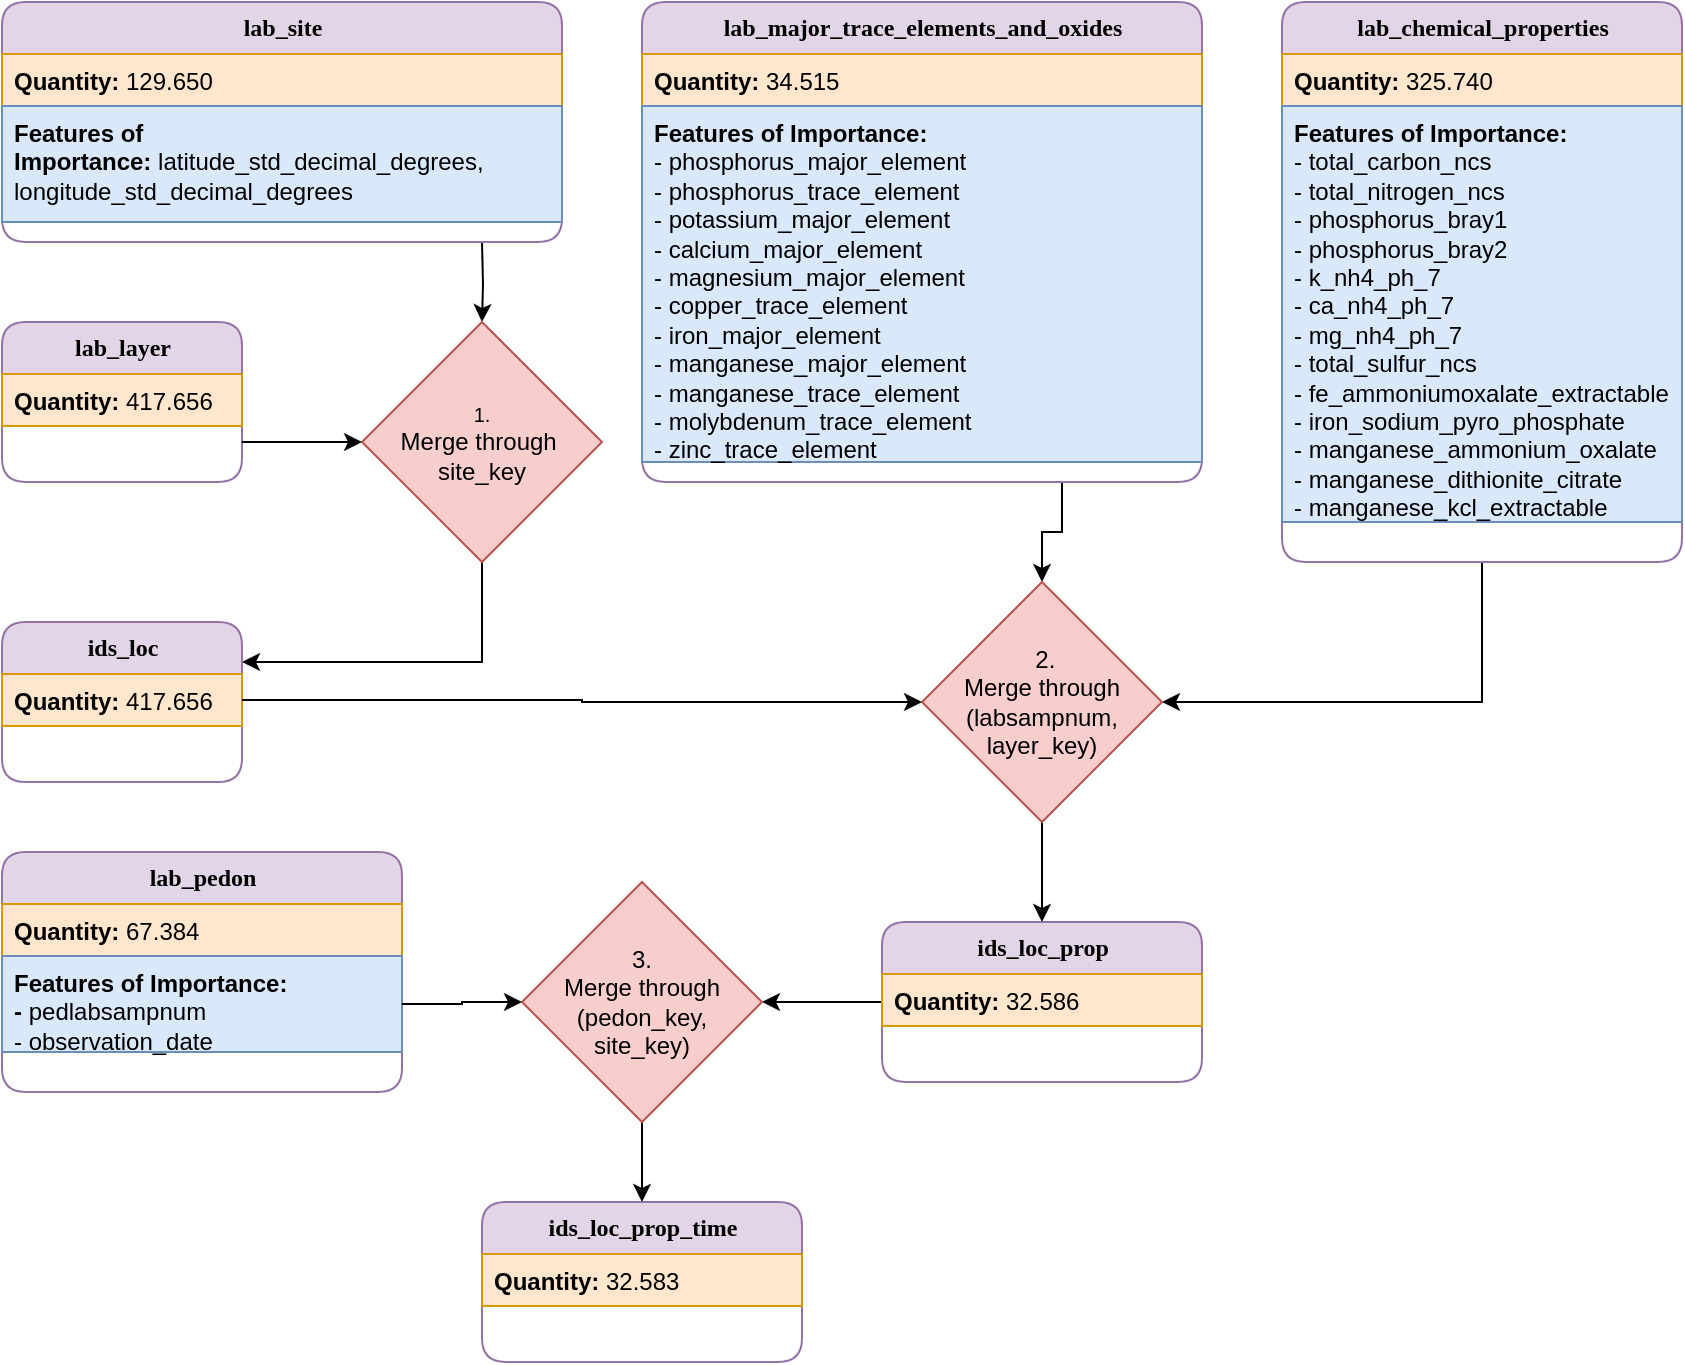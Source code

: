 <mxfile version="22.1.16" type="device">
  <diagram name="Page-1" id="b520641d-4fe3-3701-9064-5fc419738815">
    <mxGraphModel dx="1466" dy="987" grid="1" gridSize="10" guides="1" tooltips="1" connect="1" arrows="1" fold="1" page="1" pageScale="1" pageWidth="1100" pageHeight="850" background="none" math="0" shadow="0">
      <root>
        <mxCell id="0" />
        <mxCell id="1" parent="0" />
        <mxCell id="U85wHQI9Ok_MGjJb6Ywa-5" value="&lt;b&gt;ids_loc_prop_time&lt;/b&gt;" style="swimlane;html=1;fontStyle=0;childLayout=stackLayout;horizontal=1;startSize=26;horizontalStack=0;resizeParent=1;resizeLast=0;collapsible=1;marginBottom=0;swimlaneFillColor=#ffffff;align=center;rounded=1;shadow=0;comic=0;labelBackgroundColor=none;strokeWidth=1;fontFamily=Verdana;fontSize=12;fillColor=#e1d5e7;strokeColor=#9673a6;" vertex="1" parent="1">
          <mxGeometry x="370" y="685" width="160" height="80" as="geometry">
            <mxRectangle x="160" y="74" width="70" height="30" as="alternateBounds" />
          </mxGeometry>
        </mxCell>
        <mxCell id="U85wHQI9Ok_MGjJb6Ywa-6" value="&lt;b&gt;Quantity: &lt;/b&gt;32.583" style="text;html=1;strokeColor=#d79b00;fillColor=#ffe6cc;spacingLeft=4;spacingRight=4;whiteSpace=wrap;overflow=hidden;rotatable=0;points=[[0,0.5],[1,0.5]];portConstraint=eastwest;" vertex="1" parent="U85wHQI9Ok_MGjJb6Ywa-5">
          <mxGeometry y="26" width="160" height="26" as="geometry" />
        </mxCell>
        <mxCell id="U85wHQI9Ok_MGjJb6Ywa-66" style="edgeStyle=orthogonalEdgeStyle;rounded=0;orthogonalLoop=1;jettySize=auto;html=1;exitX=0;exitY=0.5;exitDx=0;exitDy=0;entryX=1;entryY=0.5;entryDx=0;entryDy=0;" edge="1" parent="1" source="U85wHQI9Ok_MGjJb6Ywa-12" target="U85wHQI9Ok_MGjJb6Ywa-25">
          <mxGeometry relative="1" as="geometry" />
        </mxCell>
        <mxCell id="U85wHQI9Ok_MGjJb6Ywa-12" value="&lt;b&gt;ids_loc_prop&lt;/b&gt;" style="swimlane;html=1;fontStyle=0;childLayout=stackLayout;horizontal=1;startSize=26;horizontalStack=0;resizeParent=1;resizeLast=0;collapsible=1;marginBottom=0;swimlaneFillColor=#ffffff;align=center;rounded=1;shadow=0;comic=0;labelBackgroundColor=none;strokeWidth=1;fontFamily=Verdana;fontSize=12;fillColor=#e1d5e7;strokeColor=#9673a6;" vertex="1" parent="1">
          <mxGeometry x="570" y="545" width="160" height="80" as="geometry">
            <mxRectangle x="160" y="74" width="70" height="30" as="alternateBounds" />
          </mxGeometry>
        </mxCell>
        <mxCell id="U85wHQI9Ok_MGjJb6Ywa-13" value="&lt;b&gt;Quantity:&lt;/b&gt; 32.586" style="text;html=1;strokeColor=#d79b00;fillColor=#ffe6cc;spacingLeft=4;spacingRight=4;whiteSpace=wrap;overflow=hidden;rotatable=0;points=[[0,0.5],[1,0.5]];portConstraint=eastwest;" vertex="1" parent="U85wHQI9Ok_MGjJb6Ywa-12">
          <mxGeometry y="26" width="160" height="26" as="geometry" />
        </mxCell>
        <mxCell id="U85wHQI9Ok_MGjJb6Ywa-19" value="&lt;b&gt;lab_pedon&lt;/b&gt;" style="swimlane;html=1;fontStyle=0;childLayout=stackLayout;horizontal=1;startSize=26;horizontalStack=0;resizeParent=1;resizeLast=0;collapsible=1;marginBottom=0;swimlaneFillColor=#ffffff;align=center;rounded=1;shadow=0;comic=0;labelBackgroundColor=none;strokeWidth=1;fontFamily=Verdana;fontSize=12;fillColor=#e1d5e7;strokeColor=#9673a6;" vertex="1" parent="1">
          <mxGeometry x="130" y="510" width="200" height="120" as="geometry">
            <mxRectangle x="160" y="74" width="70" height="30" as="alternateBounds" />
          </mxGeometry>
        </mxCell>
        <mxCell id="U85wHQI9Ok_MGjJb6Ywa-20" value="&lt;b&gt;Quantity:&lt;/b&gt;&amp;nbsp;67.384" style="text;html=1;strokeColor=#d79b00;fillColor=#ffe6cc;spacingLeft=4;spacingRight=4;whiteSpace=wrap;overflow=hidden;rotatable=0;points=[[0,0.5],[1,0.5]];portConstraint=eastwest;" vertex="1" parent="U85wHQI9Ok_MGjJb6Ywa-19">
          <mxGeometry y="26" width="200" height="26" as="geometry" />
        </mxCell>
        <mxCell id="U85wHQI9Ok_MGjJb6Ywa-21" value="&lt;b&gt;Features of Importance:&lt;br&gt;-&amp;nbsp;&lt;/b&gt;pedlabsampnum&lt;br&gt;- observation_date" style="text;html=1;strokeColor=#6c8ebf;fillColor=#dae8fc;spacingLeft=4;spacingRight=4;whiteSpace=wrap;overflow=hidden;rotatable=0;points=[[0,0.5],[1,0.5]];portConstraint=eastwest;" vertex="1" parent="U85wHQI9Ok_MGjJb6Ywa-19">
          <mxGeometry y="52" width="200" height="48" as="geometry" />
        </mxCell>
        <mxCell id="U85wHQI9Ok_MGjJb6Ywa-52" style="edgeStyle=orthogonalEdgeStyle;rounded=0;orthogonalLoop=1;jettySize=auto;html=1;exitX=0.5;exitY=1;exitDx=0;exitDy=0;entryX=1;entryY=0.5;entryDx=0;entryDy=0;" edge="1" parent="1" source="U85wHQI9Ok_MGjJb6Ywa-22" target="U85wHQI9Ok_MGjJb6Ywa-48">
          <mxGeometry relative="1" as="geometry" />
        </mxCell>
        <mxCell id="U85wHQI9Ok_MGjJb6Ywa-22" value="&lt;b&gt;lab_chemical_properties&lt;/b&gt;" style="swimlane;html=1;fontStyle=0;childLayout=stackLayout;horizontal=1;startSize=26;horizontalStack=0;resizeParent=1;resizeLast=0;collapsible=1;marginBottom=0;swimlaneFillColor=#ffffff;align=center;rounded=1;shadow=0;comic=0;labelBackgroundColor=none;strokeWidth=1;fontFamily=Verdana;fontSize=12;fillColor=#e1d5e7;strokeColor=#9673a6;" vertex="1" parent="1">
          <mxGeometry x="770" y="85" width="200" height="280" as="geometry">
            <mxRectangle x="160" y="74" width="70" height="30" as="alternateBounds" />
          </mxGeometry>
        </mxCell>
        <mxCell id="U85wHQI9Ok_MGjJb6Ywa-23" value="&lt;b&gt;Quantity:&lt;/b&gt;&amp;nbsp;325.740" style="text;html=1;strokeColor=#d79b00;fillColor=#ffe6cc;spacingLeft=4;spacingRight=4;whiteSpace=wrap;overflow=hidden;rotatable=0;points=[[0,0.5],[1,0.5]];portConstraint=eastwest;" vertex="1" parent="U85wHQI9Ok_MGjJb6Ywa-22">
          <mxGeometry y="26" width="200" height="26" as="geometry" />
        </mxCell>
        <mxCell id="U85wHQI9Ok_MGjJb6Ywa-24" value="&lt;b&gt;Features of Importance:&lt;br&gt;&lt;/b&gt;- total_carbon_ncs&lt;br&gt;- total_nitrogen_ncs&lt;br&gt;- phosphorus_bray1&lt;br&gt;- phosphorus_bray2&lt;br&gt;-&amp;nbsp;k_nh4_ph_7&lt;br&gt;-&amp;nbsp;ca_nh4_ph_7&lt;br&gt;-&amp;nbsp;mg_nh4_ph_7&lt;br&gt;-&amp;nbsp;total_sulfur_ncs&lt;br&gt;-&amp;nbsp;fe_ammoniumoxalate_extractable&lt;br&gt;-&amp;nbsp;iron_sodium_pyro_phosphate&lt;br&gt;-&amp;nbsp;manganese_ammonium_oxalate&lt;br&gt;-&amp;nbsp;manganese_dithionite_citrate&lt;br&gt;-&amp;nbsp;manganese_kcl_extractable" style="text;html=1;strokeColor=#6c8ebf;fillColor=#dae8fc;spacingLeft=4;spacingRight=4;whiteSpace=wrap;overflow=hidden;rotatable=0;points=[[0,0.5],[1,0.5]];portConstraint=eastwest;" vertex="1" parent="U85wHQI9Ok_MGjJb6Ywa-22">
          <mxGeometry y="52" width="200" height="208" as="geometry" />
        </mxCell>
        <mxCell id="U85wHQI9Ok_MGjJb6Ywa-65" style="edgeStyle=orthogonalEdgeStyle;rounded=0;orthogonalLoop=1;jettySize=auto;html=1;exitX=0.5;exitY=1;exitDx=0;exitDy=0;entryX=0.5;entryY=0;entryDx=0;entryDy=0;" edge="1" parent="1" source="U85wHQI9Ok_MGjJb6Ywa-25" target="U85wHQI9Ok_MGjJb6Ywa-5">
          <mxGeometry relative="1" as="geometry" />
        </mxCell>
        <mxCell id="U85wHQI9Ok_MGjJb6Ywa-25" value="3.&lt;br&gt;Merge through (pedon_key,&lt;br&gt;site_key)" style="rhombus;whiteSpace=wrap;html=1;fillColor=#f8cecc;strokeColor=#b85450;" vertex="1" parent="1">
          <mxGeometry x="390" y="525" width="120" height="120" as="geometry" />
        </mxCell>
        <mxCell id="U85wHQI9Ok_MGjJb6Ywa-51" style="edgeStyle=orthogonalEdgeStyle;rounded=0;orthogonalLoop=1;jettySize=auto;html=1;entryX=0.5;entryY=0;entryDx=0;entryDy=0;exitX=0.75;exitY=1;exitDx=0;exitDy=0;" edge="1" parent="1" source="U85wHQI9Ok_MGjJb6Ywa-33" target="U85wHQI9Ok_MGjJb6Ywa-48">
          <mxGeometry relative="1" as="geometry">
            <mxPoint x="610" y="325" as="sourcePoint" />
          </mxGeometry>
        </mxCell>
        <mxCell id="U85wHQI9Ok_MGjJb6Ywa-33" value="&lt;b&gt;lab_major_trace_elements_and_oxides&lt;/b&gt;" style="swimlane;html=1;fontStyle=0;childLayout=stackLayout;horizontal=1;startSize=26;horizontalStack=0;resizeParent=1;resizeLast=0;collapsible=1;marginBottom=0;swimlaneFillColor=#ffffff;align=center;rounded=1;shadow=0;comic=0;labelBackgroundColor=none;strokeWidth=1;fontFamily=Verdana;fontSize=12;fillColor=#e1d5e7;strokeColor=#9673a6;" vertex="1" parent="1">
          <mxGeometry x="450" y="85" width="280" height="240" as="geometry">
            <mxRectangle x="160" y="74" width="70" height="30" as="alternateBounds" />
          </mxGeometry>
        </mxCell>
        <mxCell id="U85wHQI9Ok_MGjJb6Ywa-34" value="&lt;b&gt;Quantity:&lt;/b&gt;&amp;nbsp;34.515" style="text;html=1;strokeColor=#d79b00;fillColor=#ffe6cc;spacingLeft=4;spacingRight=4;whiteSpace=wrap;overflow=hidden;rotatable=0;points=[[0,0.5],[1,0.5]];portConstraint=eastwest;" vertex="1" parent="U85wHQI9Ok_MGjJb6Ywa-33">
          <mxGeometry y="26" width="280" height="26" as="geometry" />
        </mxCell>
        <mxCell id="U85wHQI9Ok_MGjJb6Ywa-35" value="&lt;b&gt;Features of Importance:&lt;br&gt;&lt;/b&gt;- phosphorus_major_element&lt;br&gt;- phosphorus_trace_element&lt;br&gt;-&amp;nbsp;potassium_major_element&lt;br&gt;-&amp;nbsp;calcium_major_element&lt;br&gt;-&amp;nbsp;magnesium_major_element&lt;br&gt;-&amp;nbsp;copper_trace_element&lt;br&gt;-&amp;nbsp;iron_major_element&lt;br&gt;-&amp;nbsp;manganese_major_element&lt;br&gt;-&amp;nbsp;manganese_trace_element&lt;br&gt;-&amp;nbsp;molybdenum_trace_element&lt;br&gt;-&amp;nbsp;zinc_trace_element" style="text;html=1;strokeColor=#6c8ebf;fillColor=#dae8fc;spacingLeft=4;spacingRight=4;whiteSpace=wrap;overflow=hidden;rotatable=0;points=[[0,0.5],[1,0.5]];portConstraint=eastwest;" vertex="1" parent="U85wHQI9Ok_MGjJb6Ywa-33">
          <mxGeometry y="52" width="280" height="178" as="geometry" />
        </mxCell>
        <mxCell id="U85wHQI9Ok_MGjJb6Ywa-36" value="&lt;b&gt;lab_layer&lt;/b&gt;" style="swimlane;html=1;fontStyle=0;childLayout=stackLayout;horizontal=1;startSize=26;horizontalStack=0;resizeParent=1;resizeLast=0;collapsible=1;marginBottom=0;swimlaneFillColor=#ffffff;align=center;rounded=1;shadow=0;comic=0;labelBackgroundColor=none;strokeWidth=1;fontFamily=Verdana;fontSize=12;fillColor=#e1d5e7;strokeColor=#9673a6;" vertex="1" parent="1">
          <mxGeometry x="130" y="245" width="120" height="80" as="geometry">
            <mxRectangle x="160" y="74" width="70" height="30" as="alternateBounds" />
          </mxGeometry>
        </mxCell>
        <mxCell id="U85wHQI9Ok_MGjJb6Ywa-37" value="&lt;b&gt;Quantity:&lt;/b&gt;&amp;nbsp;417.656" style="text;html=1;strokeColor=#d79b00;fillColor=#ffe6cc;spacingLeft=4;spacingRight=4;whiteSpace=wrap;overflow=hidden;rotatable=0;points=[[0,0.5],[1,0.5]];portConstraint=eastwest;" vertex="1" parent="U85wHQI9Ok_MGjJb6Ywa-36">
          <mxGeometry y="26" width="120" height="26" as="geometry" />
        </mxCell>
        <mxCell id="U85wHQI9Ok_MGjJb6Ywa-64" style="edgeStyle=orthogonalEdgeStyle;rounded=0;orthogonalLoop=1;jettySize=auto;html=1;entryX=0.5;entryY=0;entryDx=0;entryDy=0;" edge="1" parent="1" target="U85wHQI9Ok_MGjJb6Ywa-42">
          <mxGeometry relative="1" as="geometry">
            <mxPoint x="370" y="205" as="sourcePoint" />
          </mxGeometry>
        </mxCell>
        <mxCell id="U85wHQI9Ok_MGjJb6Ywa-39" value="&lt;b&gt;lab_site&lt;/b&gt;" style="swimlane;html=1;fontStyle=0;childLayout=stackLayout;horizontal=1;startSize=26;horizontalStack=0;resizeParent=1;resizeLast=0;collapsible=1;marginBottom=0;swimlaneFillColor=#ffffff;align=center;rounded=1;shadow=0;comic=0;labelBackgroundColor=none;strokeWidth=1;fontFamily=Verdana;fontSize=12;fillColor=#e1d5e7;strokeColor=#9673a6;" vertex="1" parent="1">
          <mxGeometry x="130" y="85" width="280" height="120" as="geometry">
            <mxRectangle x="160" y="74" width="70" height="30" as="alternateBounds" />
          </mxGeometry>
        </mxCell>
        <mxCell id="U85wHQI9Ok_MGjJb6Ywa-40" value="&lt;b&gt;Quantity:&lt;/b&gt;&amp;nbsp;129.650" style="text;html=1;strokeColor=#d79b00;fillColor=#ffe6cc;spacingLeft=4;spacingRight=4;whiteSpace=wrap;overflow=hidden;rotatable=0;points=[[0,0.5],[1,0.5]];portConstraint=eastwest;" vertex="1" parent="U85wHQI9Ok_MGjJb6Ywa-39">
          <mxGeometry y="26" width="280" height="26" as="geometry" />
        </mxCell>
        <mxCell id="U85wHQI9Ok_MGjJb6Ywa-41" value="&lt;b&gt;Features of Importance:&lt;/b&gt;&amp;nbsp;latitude_std_decimal_degrees, longitude_std_decimal_degrees" style="text;html=1;strokeColor=#6c8ebf;fillColor=#dae8fc;spacingLeft=4;spacingRight=4;whiteSpace=wrap;overflow=hidden;rotatable=0;points=[[0,0.5],[1,0.5]];portConstraint=eastwest;" vertex="1" parent="U85wHQI9Ok_MGjJb6Ywa-39">
          <mxGeometry y="52" width="280" height="58" as="geometry" />
        </mxCell>
        <mxCell id="U85wHQI9Ok_MGjJb6Ywa-47" style="edgeStyle=orthogonalEdgeStyle;rounded=0;orthogonalLoop=1;jettySize=auto;html=1;exitX=0.5;exitY=1;exitDx=0;exitDy=0;entryX=1;entryY=0.25;entryDx=0;entryDy=0;" edge="1" parent="1" source="U85wHQI9Ok_MGjJb6Ywa-42" target="U85wHQI9Ok_MGjJb6Ywa-45">
          <mxGeometry relative="1" as="geometry" />
        </mxCell>
        <mxCell id="U85wHQI9Ok_MGjJb6Ywa-42" value="&lt;font size=&quot;1&quot;&gt;1.&lt;br&gt;&lt;/font&gt;Merge through&amp;nbsp;&lt;br&gt;site_key" style="rhombus;whiteSpace=wrap;html=1;fillColor=#f8cecc;strokeColor=#b85450;" vertex="1" parent="1">
          <mxGeometry x="310" y="245" width="120" height="120" as="geometry" />
        </mxCell>
        <mxCell id="U85wHQI9Ok_MGjJb6Ywa-43" style="edgeStyle=orthogonalEdgeStyle;rounded=0;orthogonalLoop=1;jettySize=auto;html=1;entryX=0;entryY=0.5;entryDx=0;entryDy=0;exitX=1;exitY=0.75;exitDx=0;exitDy=0;" edge="1" parent="1" source="U85wHQI9Ok_MGjJb6Ywa-36" target="U85wHQI9Ok_MGjJb6Ywa-42">
          <mxGeometry relative="1" as="geometry">
            <mxPoint x="250" y="284" as="sourcePoint" />
          </mxGeometry>
        </mxCell>
        <mxCell id="U85wHQI9Ok_MGjJb6Ywa-45" value="&lt;b&gt;ids_loc&lt;/b&gt;" style="swimlane;html=1;fontStyle=0;childLayout=stackLayout;horizontal=1;startSize=26;horizontalStack=0;resizeParent=1;resizeLast=0;collapsible=1;marginBottom=0;swimlaneFillColor=#ffffff;align=center;rounded=1;shadow=0;comic=0;labelBackgroundColor=none;strokeWidth=1;fontFamily=Verdana;fontSize=12;fillColor=#e1d5e7;strokeColor=#9673a6;" vertex="1" parent="1">
          <mxGeometry x="130" y="395" width="120" height="80" as="geometry">
            <mxRectangle x="160" y="74" width="70" height="30" as="alternateBounds" />
          </mxGeometry>
        </mxCell>
        <mxCell id="U85wHQI9Ok_MGjJb6Ywa-46" value="&lt;b&gt;Quantity:&lt;/b&gt;&amp;nbsp;417.656" style="text;html=1;strokeColor=#d79b00;fillColor=#ffe6cc;spacingLeft=4;spacingRight=4;whiteSpace=wrap;overflow=hidden;rotatable=0;points=[[0,0.5],[1,0.5]];portConstraint=eastwest;" vertex="1" parent="U85wHQI9Ok_MGjJb6Ywa-45">
          <mxGeometry y="26" width="120" height="26" as="geometry" />
        </mxCell>
        <mxCell id="U85wHQI9Ok_MGjJb6Ywa-61" style="edgeStyle=orthogonalEdgeStyle;rounded=0;orthogonalLoop=1;jettySize=auto;html=1;exitX=0.5;exitY=1;exitDx=0;exitDy=0;entryX=0.5;entryY=0;entryDx=0;entryDy=0;" edge="1" parent="1" source="U85wHQI9Ok_MGjJb6Ywa-48" target="U85wHQI9Ok_MGjJb6Ywa-12">
          <mxGeometry relative="1" as="geometry">
            <mxPoint x="610" y="564" as="targetPoint" />
          </mxGeometry>
        </mxCell>
        <mxCell id="U85wHQI9Ok_MGjJb6Ywa-48" value="&amp;nbsp;2.&lt;br&gt;Merge through (labsampnum,&lt;br&gt;layer_key)" style="rhombus;whiteSpace=wrap;html=1;fillColor=#f8cecc;strokeColor=#b85450;" vertex="1" parent="1">
          <mxGeometry x="590" y="375" width="120" height="120" as="geometry" />
        </mxCell>
        <mxCell id="U85wHQI9Ok_MGjJb6Ywa-50" style="edgeStyle=orthogonalEdgeStyle;rounded=0;orthogonalLoop=1;jettySize=auto;html=1;exitX=1;exitY=0.5;exitDx=0;exitDy=0;" edge="1" parent="1" source="U85wHQI9Ok_MGjJb6Ywa-46" target="U85wHQI9Ok_MGjJb6Ywa-48">
          <mxGeometry relative="1" as="geometry" />
        </mxCell>
        <mxCell id="U85wHQI9Ok_MGjJb6Ywa-68" style="edgeStyle=orthogonalEdgeStyle;rounded=0;orthogonalLoop=1;jettySize=auto;html=1;entryX=0;entryY=0.5;entryDx=0;entryDy=0;" edge="1" parent="1" source="U85wHQI9Ok_MGjJb6Ywa-21" target="U85wHQI9Ok_MGjJb6Ywa-25">
          <mxGeometry relative="1" as="geometry">
            <mxPoint x="340" y="581.0" as="sourcePoint" />
          </mxGeometry>
        </mxCell>
      </root>
    </mxGraphModel>
  </diagram>
</mxfile>
